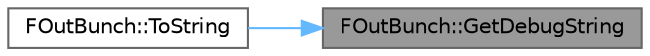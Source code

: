 digraph "FOutBunch::GetDebugString"
{
 // INTERACTIVE_SVG=YES
 // LATEX_PDF_SIZE
  bgcolor="transparent";
  edge [fontname=Helvetica,fontsize=10,labelfontname=Helvetica,labelfontsize=10];
  node [fontname=Helvetica,fontsize=10,shape=box,height=0.2,width=0.4];
  rankdir="RL";
  Node1 [id="Node000001",label="FOutBunch::GetDebugString",height=0.2,width=0.4,color="gray40", fillcolor="grey60", style="filled", fontcolor="black",tooltip=" "];
  Node1 -> Node2 [id="edge1_Node000001_Node000002",dir="back",color="steelblue1",style="solid",tooltip=" "];
  Node2 [id="Node000002",label="FOutBunch::ToString",height=0.2,width=0.4,color="grey40", fillcolor="white", style="filled",URL="$d3/d40/classFOutBunch.html#aeebec4a75a1a0b9490593755f8515c5f",tooltip=" "];
}

